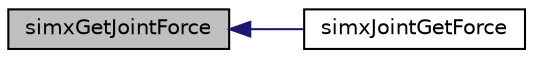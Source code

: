 digraph "simxGetJointForce"
{
  edge [fontname="Helvetica",fontsize="10",labelfontname="Helvetica",labelfontsize="10"];
  node [fontname="Helvetica",fontsize="10",shape=record];
  rankdir="LR";
  Node1 [label="simxGetJointForce",height=0.2,width=0.4,color="black", fillcolor="grey75", style="filled" fontcolor="black"];
  Node1 -> Node2 [dir="back",color="midnightblue",fontsize="10",style="solid",fontname="Helvetica"];
  Node2 [label="simxJointGetForce",height=0.2,width=0.4,color="black", fillcolor="white", style="filled",URL="$ext_api_8h.html#a9c682e49f2c4ee98fc05fd2b7edbe7d9"];
}
